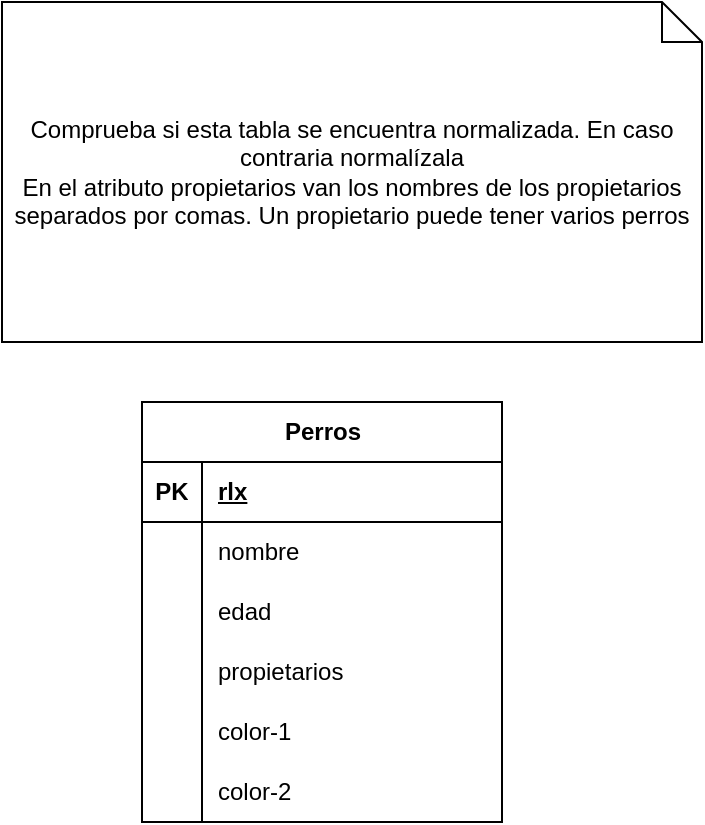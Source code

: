 <mxfile version="24.2.1" type="github">
  <diagram id="R2lEEEUBdFMjLlhIrx00" name="Page-1">
    <mxGraphModel dx="1050" dy="562" grid="1" gridSize="10" guides="1" tooltips="1" connect="1" arrows="1" fold="1" page="1" pageScale="1" pageWidth="850" pageHeight="1100" math="0" shadow="0" extFonts="Permanent Marker^https://fonts.googleapis.com/css?family=Permanent+Marker">
      <root>
        <mxCell id="0" />
        <mxCell id="1" parent="0" />
        <mxCell id="N7VQxYjcYBzXtR-0wQkA-3" value="Perros" style="shape=table;startSize=30;container=1;collapsible=1;childLayout=tableLayout;fixedRows=1;rowLines=0;fontStyle=1;align=center;resizeLast=1;html=1;" parent="1" vertex="1">
          <mxGeometry x="330" y="220" width="180" height="210" as="geometry">
            <mxRectangle x="330" y="220" width="80" height="30" as="alternateBounds" />
          </mxGeometry>
        </mxCell>
        <mxCell id="N7VQxYjcYBzXtR-0wQkA-4" value="" style="shape=tableRow;horizontal=0;startSize=0;swimlaneHead=0;swimlaneBody=0;fillColor=none;collapsible=0;dropTarget=0;points=[[0,0.5],[1,0.5]];portConstraint=eastwest;top=0;left=0;right=0;bottom=1;" parent="N7VQxYjcYBzXtR-0wQkA-3" vertex="1">
          <mxGeometry y="30" width="180" height="30" as="geometry" />
        </mxCell>
        <mxCell id="N7VQxYjcYBzXtR-0wQkA-5" value="PK" style="shape=partialRectangle;connectable=0;fillColor=none;top=0;left=0;bottom=0;right=0;fontStyle=1;overflow=hidden;whiteSpace=wrap;html=1;" parent="N7VQxYjcYBzXtR-0wQkA-4" vertex="1">
          <mxGeometry width="30" height="30" as="geometry">
            <mxRectangle width="30" height="30" as="alternateBounds" />
          </mxGeometry>
        </mxCell>
        <mxCell id="N7VQxYjcYBzXtR-0wQkA-6" value="rlx" style="shape=partialRectangle;connectable=0;fillColor=none;top=0;left=0;bottom=0;right=0;align=left;spacingLeft=6;fontStyle=5;overflow=hidden;whiteSpace=wrap;html=1;" parent="N7VQxYjcYBzXtR-0wQkA-4" vertex="1">
          <mxGeometry x="30" width="150" height="30" as="geometry">
            <mxRectangle width="150" height="30" as="alternateBounds" />
          </mxGeometry>
        </mxCell>
        <mxCell id="N7VQxYjcYBzXtR-0wQkA-7" value="" style="shape=tableRow;horizontal=0;startSize=0;swimlaneHead=0;swimlaneBody=0;fillColor=none;collapsible=0;dropTarget=0;points=[[0,0.5],[1,0.5]];portConstraint=eastwest;top=0;left=0;right=0;bottom=0;" parent="N7VQxYjcYBzXtR-0wQkA-3" vertex="1">
          <mxGeometry y="60" width="180" height="30" as="geometry" />
        </mxCell>
        <mxCell id="N7VQxYjcYBzXtR-0wQkA-8" value="" style="shape=partialRectangle;connectable=0;fillColor=none;top=0;left=0;bottom=0;right=0;editable=1;overflow=hidden;whiteSpace=wrap;html=1;" parent="N7VQxYjcYBzXtR-0wQkA-7" vertex="1">
          <mxGeometry width="30" height="30" as="geometry">
            <mxRectangle width="30" height="30" as="alternateBounds" />
          </mxGeometry>
        </mxCell>
        <mxCell id="N7VQxYjcYBzXtR-0wQkA-9" value="nombre" style="shape=partialRectangle;connectable=0;fillColor=none;top=0;left=0;bottom=0;right=0;align=left;spacingLeft=6;overflow=hidden;whiteSpace=wrap;html=1;" parent="N7VQxYjcYBzXtR-0wQkA-7" vertex="1">
          <mxGeometry x="30" width="150" height="30" as="geometry">
            <mxRectangle width="150" height="30" as="alternateBounds" />
          </mxGeometry>
        </mxCell>
        <mxCell id="N7VQxYjcYBzXtR-0wQkA-10" value="" style="shape=tableRow;horizontal=0;startSize=0;swimlaneHead=0;swimlaneBody=0;fillColor=none;collapsible=0;dropTarget=0;points=[[0,0.5],[1,0.5]];portConstraint=eastwest;top=0;left=0;right=0;bottom=0;" parent="N7VQxYjcYBzXtR-0wQkA-3" vertex="1">
          <mxGeometry y="90" width="180" height="30" as="geometry" />
        </mxCell>
        <mxCell id="N7VQxYjcYBzXtR-0wQkA-11" value="" style="shape=partialRectangle;connectable=0;fillColor=none;top=0;left=0;bottom=0;right=0;editable=1;overflow=hidden;whiteSpace=wrap;html=1;" parent="N7VQxYjcYBzXtR-0wQkA-10" vertex="1">
          <mxGeometry width="30" height="30" as="geometry">
            <mxRectangle width="30" height="30" as="alternateBounds" />
          </mxGeometry>
        </mxCell>
        <mxCell id="N7VQxYjcYBzXtR-0wQkA-12" value="edad" style="shape=partialRectangle;connectable=0;fillColor=none;top=0;left=0;bottom=0;right=0;align=left;spacingLeft=6;overflow=hidden;whiteSpace=wrap;html=1;" parent="N7VQxYjcYBzXtR-0wQkA-10" vertex="1">
          <mxGeometry x="30" width="150" height="30" as="geometry">
            <mxRectangle width="150" height="30" as="alternateBounds" />
          </mxGeometry>
        </mxCell>
        <mxCell id="N7VQxYjcYBzXtR-0wQkA-13" value="" style="shape=tableRow;horizontal=0;startSize=0;swimlaneHead=0;swimlaneBody=0;fillColor=none;collapsible=0;dropTarget=0;points=[[0,0.5],[1,0.5]];portConstraint=eastwest;top=0;left=0;right=0;bottom=0;" parent="N7VQxYjcYBzXtR-0wQkA-3" vertex="1">
          <mxGeometry y="120" width="180" height="30" as="geometry" />
        </mxCell>
        <mxCell id="N7VQxYjcYBzXtR-0wQkA-14" value="" style="shape=partialRectangle;connectable=0;fillColor=none;top=0;left=0;bottom=0;right=0;editable=1;overflow=hidden;whiteSpace=wrap;html=1;" parent="N7VQxYjcYBzXtR-0wQkA-13" vertex="1">
          <mxGeometry width="30" height="30" as="geometry">
            <mxRectangle width="30" height="30" as="alternateBounds" />
          </mxGeometry>
        </mxCell>
        <mxCell id="N7VQxYjcYBzXtR-0wQkA-15" value="propietarios" style="shape=partialRectangle;connectable=0;fillColor=none;top=0;left=0;bottom=0;right=0;align=left;spacingLeft=6;overflow=hidden;whiteSpace=wrap;html=1;" parent="N7VQxYjcYBzXtR-0wQkA-13" vertex="1">
          <mxGeometry x="30" width="150" height="30" as="geometry">
            <mxRectangle width="150" height="30" as="alternateBounds" />
          </mxGeometry>
        </mxCell>
        <mxCell id="N7VQxYjcYBzXtR-0wQkA-17" style="shape=tableRow;horizontal=0;startSize=0;swimlaneHead=0;swimlaneBody=0;fillColor=none;collapsible=0;dropTarget=0;points=[[0,0.5],[1,0.5]];portConstraint=eastwest;top=0;left=0;right=0;bottom=0;" parent="N7VQxYjcYBzXtR-0wQkA-3" vertex="1">
          <mxGeometry y="150" width="180" height="30" as="geometry" />
        </mxCell>
        <mxCell id="N7VQxYjcYBzXtR-0wQkA-18" style="shape=partialRectangle;connectable=0;fillColor=none;top=0;left=0;bottom=0;right=0;editable=1;overflow=hidden;whiteSpace=wrap;html=1;" parent="N7VQxYjcYBzXtR-0wQkA-17" vertex="1">
          <mxGeometry width="30" height="30" as="geometry">
            <mxRectangle width="30" height="30" as="alternateBounds" />
          </mxGeometry>
        </mxCell>
        <mxCell id="N7VQxYjcYBzXtR-0wQkA-19" value="color-1" style="shape=partialRectangle;connectable=0;fillColor=none;top=0;left=0;bottom=0;right=0;align=left;spacingLeft=6;overflow=hidden;whiteSpace=wrap;html=1;" parent="N7VQxYjcYBzXtR-0wQkA-17" vertex="1">
          <mxGeometry x="30" width="150" height="30" as="geometry">
            <mxRectangle width="150" height="30" as="alternateBounds" />
          </mxGeometry>
        </mxCell>
        <mxCell id="N7VQxYjcYBzXtR-0wQkA-20" style="shape=tableRow;horizontal=0;startSize=0;swimlaneHead=0;swimlaneBody=0;fillColor=none;collapsible=0;dropTarget=0;points=[[0,0.5],[1,0.5]];portConstraint=eastwest;top=0;left=0;right=0;bottom=0;" parent="N7VQxYjcYBzXtR-0wQkA-3" vertex="1">
          <mxGeometry y="180" width="180" height="30" as="geometry" />
        </mxCell>
        <mxCell id="N7VQxYjcYBzXtR-0wQkA-21" style="shape=partialRectangle;connectable=0;fillColor=none;top=0;left=0;bottom=0;right=0;editable=1;overflow=hidden;whiteSpace=wrap;html=1;" parent="N7VQxYjcYBzXtR-0wQkA-20" vertex="1">
          <mxGeometry width="30" height="30" as="geometry">
            <mxRectangle width="30" height="30" as="alternateBounds" />
          </mxGeometry>
        </mxCell>
        <mxCell id="N7VQxYjcYBzXtR-0wQkA-22" value="color-2" style="shape=partialRectangle;connectable=0;fillColor=none;top=0;left=0;bottom=0;right=0;align=left;spacingLeft=6;overflow=hidden;whiteSpace=wrap;html=1;" parent="N7VQxYjcYBzXtR-0wQkA-20" vertex="1">
          <mxGeometry x="30" width="150" height="30" as="geometry">
            <mxRectangle width="150" height="30" as="alternateBounds" />
          </mxGeometry>
        </mxCell>
        <mxCell id="N7VQxYjcYBzXtR-0wQkA-23" value="Comprueba si esta tabla se encuentra normalizada. En caso contraria normalízala&lt;div&gt;En el atributo propietarios van los nombres de los propietarios separados por comas. Un propietario puede tener varios perros&lt;/div&gt;" style="shape=note;size=20;whiteSpace=wrap;html=1;" parent="1" vertex="1">
          <mxGeometry x="260" y="20" width="350" height="170" as="geometry" />
        </mxCell>
      </root>
    </mxGraphModel>
  </diagram>
</mxfile>
